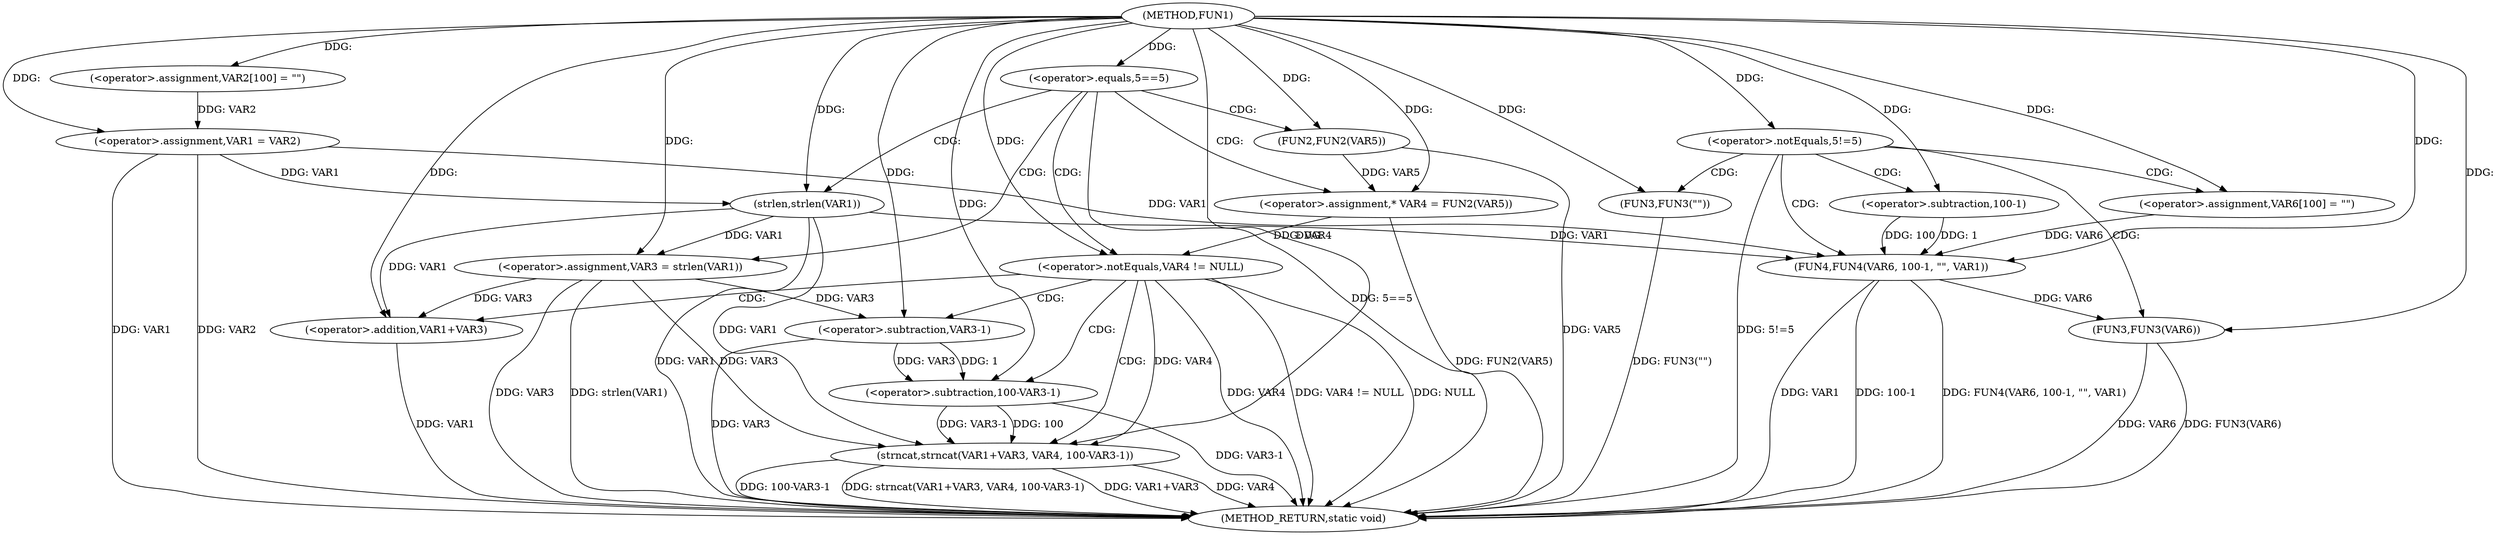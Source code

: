 digraph FUN1 {  
"1000100" [label = "(METHOD,FUN1)" ]
"1000164" [label = "(METHOD_RETURN,static void)" ]
"1000104" [label = "(<operator>.assignment,VAR2[100] = \"\")" ]
"1000107" [label = "(<operator>.assignment,VAR1 = VAR2)" ]
"1000111" [label = "(<operator>.equals,5==5)" ]
"1000117" [label = "(<operator>.assignment,VAR3 = strlen(VAR1))" ]
"1000119" [label = "(strlen,strlen(VAR1))" ]
"1000122" [label = "(<operator>.assignment,* VAR4 = FUN2(VAR5))" ]
"1000124" [label = "(FUN2,FUN2(VAR5))" ]
"1000127" [label = "(<operator>.notEquals,VAR4 != NULL)" ]
"1000131" [label = "(strncat,strncat(VAR1+VAR3, VAR4, 100-VAR3-1))" ]
"1000132" [label = "(<operator>.addition,VAR1+VAR3)" ]
"1000136" [label = "(<operator>.subtraction,100-VAR3-1)" ]
"1000138" [label = "(<operator>.subtraction,VAR3-1)" ]
"1000142" [label = "(<operator>.notEquals,5!=5)" ]
"1000146" [label = "(FUN3,FUN3(\"\"))" ]
"1000152" [label = "(<operator>.assignment,VAR6[100] = \"\")" ]
"1000155" [label = "(FUN4,FUN4(VAR6, 100-1, \"\", VAR1))" ]
"1000157" [label = "(<operator>.subtraction,100-1)" ]
"1000162" [label = "(FUN3,FUN3(VAR6))" ]
  "1000142" -> "1000164"  [ label = "DDG: 5!=5"] 
  "1000124" -> "1000164"  [ label = "DDG: VAR5"] 
  "1000107" -> "1000164"  [ label = "DDG: VAR1"] 
  "1000155" -> "1000164"  [ label = "DDG: 100-1"] 
  "1000127" -> "1000164"  [ label = "DDG: VAR4 != NULL"] 
  "1000117" -> "1000164"  [ label = "DDG: VAR3"] 
  "1000132" -> "1000164"  [ label = "DDG: VAR1"] 
  "1000117" -> "1000164"  [ label = "DDG: strlen(VAR1)"] 
  "1000107" -> "1000164"  [ label = "DDG: VAR2"] 
  "1000131" -> "1000164"  [ label = "DDG: VAR1+VAR3"] 
  "1000138" -> "1000164"  [ label = "DDG: VAR3"] 
  "1000127" -> "1000164"  [ label = "DDG: NULL"] 
  "1000155" -> "1000164"  [ label = "DDG: FUN4(VAR6, 100-1, \"\", VAR1)"] 
  "1000131" -> "1000164"  [ label = "DDG: VAR4"] 
  "1000119" -> "1000164"  [ label = "DDG: VAR1"] 
  "1000131" -> "1000164"  [ label = "DDG: 100-VAR3-1"] 
  "1000127" -> "1000164"  [ label = "DDG: VAR4"] 
  "1000136" -> "1000164"  [ label = "DDG: VAR3-1"] 
  "1000162" -> "1000164"  [ label = "DDG: VAR6"] 
  "1000162" -> "1000164"  [ label = "DDG: FUN3(VAR6)"] 
  "1000146" -> "1000164"  [ label = "DDG: FUN3(\"\")"] 
  "1000111" -> "1000164"  [ label = "DDG: 5==5"] 
  "1000155" -> "1000164"  [ label = "DDG: VAR1"] 
  "1000131" -> "1000164"  [ label = "DDG: strncat(VAR1+VAR3, VAR4, 100-VAR3-1)"] 
  "1000122" -> "1000164"  [ label = "DDG: FUN2(VAR5)"] 
  "1000100" -> "1000104"  [ label = "DDG: "] 
  "1000104" -> "1000107"  [ label = "DDG: VAR2"] 
  "1000100" -> "1000107"  [ label = "DDG: "] 
  "1000100" -> "1000111"  [ label = "DDG: "] 
  "1000119" -> "1000117"  [ label = "DDG: VAR1"] 
  "1000100" -> "1000117"  [ label = "DDG: "] 
  "1000107" -> "1000119"  [ label = "DDG: VAR1"] 
  "1000100" -> "1000119"  [ label = "DDG: "] 
  "1000124" -> "1000122"  [ label = "DDG: VAR5"] 
  "1000100" -> "1000122"  [ label = "DDG: "] 
  "1000100" -> "1000124"  [ label = "DDG: "] 
  "1000122" -> "1000127"  [ label = "DDG: VAR4"] 
  "1000100" -> "1000127"  [ label = "DDG: "] 
  "1000119" -> "1000131"  [ label = "DDG: VAR1"] 
  "1000100" -> "1000131"  [ label = "DDG: "] 
  "1000117" -> "1000131"  [ label = "DDG: VAR3"] 
  "1000119" -> "1000132"  [ label = "DDG: VAR1"] 
  "1000100" -> "1000132"  [ label = "DDG: "] 
  "1000117" -> "1000132"  [ label = "DDG: VAR3"] 
  "1000127" -> "1000131"  [ label = "DDG: VAR4"] 
  "1000136" -> "1000131"  [ label = "DDG: 100"] 
  "1000136" -> "1000131"  [ label = "DDG: VAR3-1"] 
  "1000100" -> "1000136"  [ label = "DDG: "] 
  "1000138" -> "1000136"  [ label = "DDG: VAR3"] 
  "1000138" -> "1000136"  [ label = "DDG: 1"] 
  "1000100" -> "1000138"  [ label = "DDG: "] 
  "1000117" -> "1000138"  [ label = "DDG: VAR3"] 
  "1000100" -> "1000142"  [ label = "DDG: "] 
  "1000100" -> "1000146"  [ label = "DDG: "] 
  "1000100" -> "1000152"  [ label = "DDG: "] 
  "1000152" -> "1000155"  [ label = "DDG: VAR6"] 
  "1000100" -> "1000155"  [ label = "DDG: "] 
  "1000157" -> "1000155"  [ label = "DDG: 100"] 
  "1000157" -> "1000155"  [ label = "DDG: 1"] 
  "1000100" -> "1000157"  [ label = "DDG: "] 
  "1000107" -> "1000155"  [ label = "DDG: VAR1"] 
  "1000119" -> "1000155"  [ label = "DDG: VAR1"] 
  "1000155" -> "1000162"  [ label = "DDG: VAR6"] 
  "1000100" -> "1000162"  [ label = "DDG: "] 
  "1000111" -> "1000117"  [ label = "CDG: "] 
  "1000111" -> "1000127"  [ label = "CDG: "] 
  "1000111" -> "1000124"  [ label = "CDG: "] 
  "1000111" -> "1000119"  [ label = "CDG: "] 
  "1000111" -> "1000122"  [ label = "CDG: "] 
  "1000127" -> "1000131"  [ label = "CDG: "] 
  "1000127" -> "1000132"  [ label = "CDG: "] 
  "1000127" -> "1000136"  [ label = "CDG: "] 
  "1000127" -> "1000138"  [ label = "CDG: "] 
  "1000142" -> "1000155"  [ label = "CDG: "] 
  "1000142" -> "1000152"  [ label = "CDG: "] 
  "1000142" -> "1000146"  [ label = "CDG: "] 
  "1000142" -> "1000162"  [ label = "CDG: "] 
  "1000142" -> "1000157"  [ label = "CDG: "] 
}
